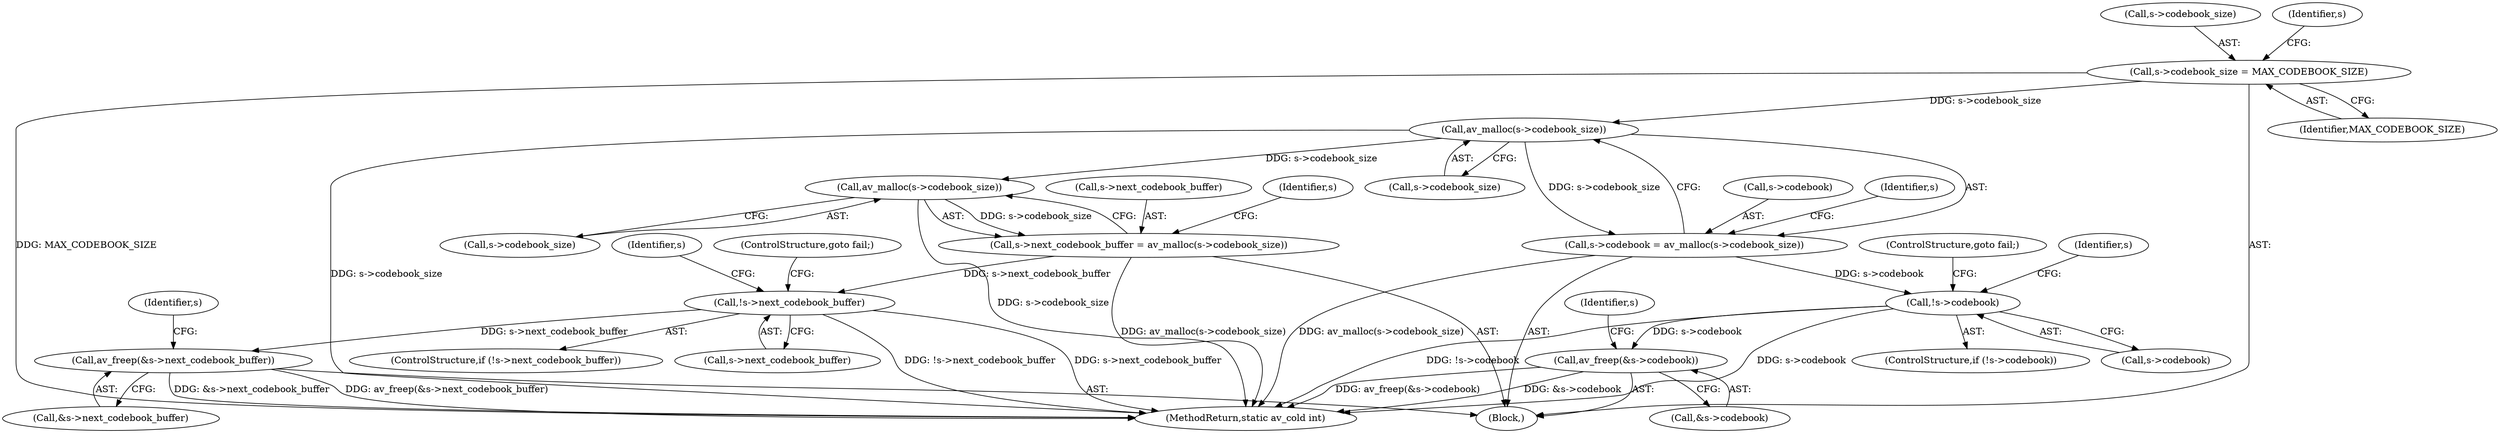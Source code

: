 digraph "0_FFmpeg_02f909dc24b1f05cfbba75077c7707b905e63cd2@API" {
"1000328" [label="(Call,av_malloc(s->codebook_size))"];
"1000319" [label="(Call,s->codebook_size = MAX_CODEBOOK_SIZE)"];
"1000324" [label="(Call,s->codebook = av_malloc(s->codebook_size))"];
"1000333" [label="(Call,!s->codebook)"];
"1000466" [label="(Call,av_freep(&s->codebook))"];
"1000342" [label="(Call,av_malloc(s->codebook_size))"];
"1000338" [label="(Call,s->next_codebook_buffer = av_malloc(s->codebook_size))"];
"1000347" [label="(Call,!s->next_codebook_buffer)"];
"1000471" [label="(Call,av_freep(&s->next_codebook_buffer))"];
"1000334" [label="(Call,s->codebook)"];
"1000109" [label="(Block,)"];
"1000472" [label="(Call,&s->next_codebook_buffer)"];
"1000467" [label="(Call,&s->codebook)"];
"1000329" [label="(Call,s->codebook_size)"];
"1000354" [label="(Identifier,s)"];
"1000351" [label="(ControlStructure,goto fail;)"];
"1000320" [label="(Call,s->codebook_size)"];
"1000471" [label="(Call,av_freep(&s->next_codebook_buffer))"];
"1000484" [label="(MethodReturn,static av_cold int)"];
"1000343" [label="(Call,s->codebook_size)"];
"1000337" [label="(ControlStructure,goto fail;)"];
"1000325" [label="(Call,s->codebook)"];
"1000347" [label="(Call,!s->next_codebook_buffer)"];
"1000339" [label="(Call,s->next_codebook_buffer)"];
"1000328" [label="(Call,av_malloc(s->codebook_size))"];
"1000338" [label="(Call,s->next_codebook_buffer = av_malloc(s->codebook_size))"];
"1000319" [label="(Call,s->codebook_size = MAX_CODEBOOK_SIZE)"];
"1000349" [label="(Identifier,s)"];
"1000335" [label="(Identifier,s)"];
"1000333" [label="(Call,!s->codebook)"];
"1000479" [label="(Identifier,s)"];
"1000346" [label="(ControlStructure,if (!s->next_codebook_buffer))"];
"1000348" [label="(Call,s->next_codebook_buffer)"];
"1000342" [label="(Call,av_malloc(s->codebook_size))"];
"1000323" [label="(Identifier,MAX_CODEBOOK_SIZE)"];
"1000324" [label="(Call,s->codebook = av_malloc(s->codebook_size))"];
"1000332" [label="(ControlStructure,if (!s->codebook))"];
"1000340" [label="(Identifier,s)"];
"1000466" [label="(Call,av_freep(&s->codebook))"];
"1000474" [label="(Identifier,s)"];
"1000326" [label="(Identifier,s)"];
"1000328" -> "1000324"  [label="AST: "];
"1000328" -> "1000329"  [label="CFG: "];
"1000329" -> "1000328"  [label="AST: "];
"1000324" -> "1000328"  [label="CFG: "];
"1000328" -> "1000484"  [label="DDG: s->codebook_size"];
"1000328" -> "1000324"  [label="DDG: s->codebook_size"];
"1000319" -> "1000328"  [label="DDG: s->codebook_size"];
"1000328" -> "1000342"  [label="DDG: s->codebook_size"];
"1000319" -> "1000109"  [label="AST: "];
"1000319" -> "1000323"  [label="CFG: "];
"1000320" -> "1000319"  [label="AST: "];
"1000323" -> "1000319"  [label="AST: "];
"1000326" -> "1000319"  [label="CFG: "];
"1000319" -> "1000484"  [label="DDG: MAX_CODEBOOK_SIZE"];
"1000324" -> "1000109"  [label="AST: "];
"1000325" -> "1000324"  [label="AST: "];
"1000335" -> "1000324"  [label="CFG: "];
"1000324" -> "1000484"  [label="DDG: av_malloc(s->codebook_size)"];
"1000324" -> "1000333"  [label="DDG: s->codebook"];
"1000333" -> "1000332"  [label="AST: "];
"1000333" -> "1000334"  [label="CFG: "];
"1000334" -> "1000333"  [label="AST: "];
"1000337" -> "1000333"  [label="CFG: "];
"1000340" -> "1000333"  [label="CFG: "];
"1000333" -> "1000484"  [label="DDG: s->codebook"];
"1000333" -> "1000484"  [label="DDG: !s->codebook"];
"1000333" -> "1000466"  [label="DDG: s->codebook"];
"1000466" -> "1000109"  [label="AST: "];
"1000466" -> "1000467"  [label="CFG: "];
"1000467" -> "1000466"  [label="AST: "];
"1000474" -> "1000466"  [label="CFG: "];
"1000466" -> "1000484"  [label="DDG: &s->codebook"];
"1000466" -> "1000484"  [label="DDG: av_freep(&s->codebook)"];
"1000342" -> "1000338"  [label="AST: "];
"1000342" -> "1000343"  [label="CFG: "];
"1000343" -> "1000342"  [label="AST: "];
"1000338" -> "1000342"  [label="CFG: "];
"1000342" -> "1000484"  [label="DDG: s->codebook_size"];
"1000342" -> "1000338"  [label="DDG: s->codebook_size"];
"1000338" -> "1000109"  [label="AST: "];
"1000339" -> "1000338"  [label="AST: "];
"1000349" -> "1000338"  [label="CFG: "];
"1000338" -> "1000484"  [label="DDG: av_malloc(s->codebook_size)"];
"1000338" -> "1000347"  [label="DDG: s->next_codebook_buffer"];
"1000347" -> "1000346"  [label="AST: "];
"1000347" -> "1000348"  [label="CFG: "];
"1000348" -> "1000347"  [label="AST: "];
"1000351" -> "1000347"  [label="CFG: "];
"1000354" -> "1000347"  [label="CFG: "];
"1000347" -> "1000484"  [label="DDG: s->next_codebook_buffer"];
"1000347" -> "1000484"  [label="DDG: !s->next_codebook_buffer"];
"1000347" -> "1000471"  [label="DDG: s->next_codebook_buffer"];
"1000471" -> "1000109"  [label="AST: "];
"1000471" -> "1000472"  [label="CFG: "];
"1000472" -> "1000471"  [label="AST: "];
"1000479" -> "1000471"  [label="CFG: "];
"1000471" -> "1000484"  [label="DDG: &s->next_codebook_buffer"];
"1000471" -> "1000484"  [label="DDG: av_freep(&s->next_codebook_buffer)"];
}
